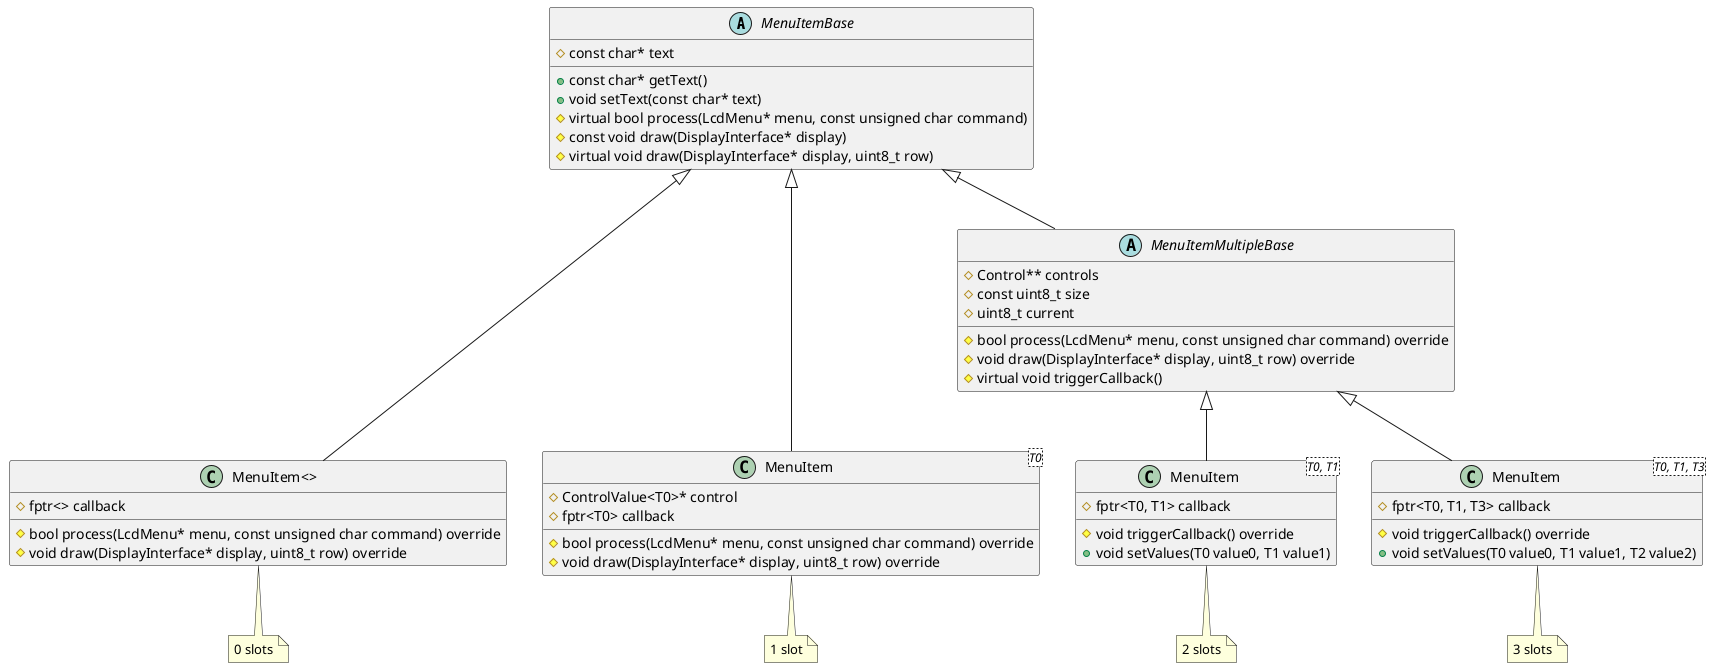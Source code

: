 @startuml
' https://www.plantuml.com/plantuml/uml/

hide empty members

abstract class MenuItemBase {
    #const char* text
    +const char* getText()
    +void setText(const char* text)
    #virtual bool process(LcdMenu* menu, const unsigned char command)
    #const void draw(DisplayInterface* display)
    #virtual void draw(DisplayInterface* display, uint8_t row)
}

abstract class MenuItemMultipleBase {
    #Control** controls
    #const uint8_t size
    #uint8_t current
    #bool process(LcdMenu* menu, const unsigned char command) override
    #void draw(DisplayInterface* display, uint8_t row) override
    #virtual void triggerCallback()
}

class "MenuItem<>" as MenuItem0 {
    #fptr<> callback
    #bool process(LcdMenu* menu, const unsigned char command) override
    #void draw(DisplayInterface* display, uint8_t row) override
}

class "MenuItem<T0>" as MenuItem1 {
    #ControlValue<T0>* control
    #fptr<T0> callback
    #bool process(LcdMenu* menu, const unsigned char command) override
    #void draw(DisplayInterface* display, uint8_t row) override
}

class "MenuItem<T0, T1>" as MenuItem2 {
    #fptr<T0, T1> callback
    #void triggerCallback() override
    +void setValues(T0 value0, T1 value1)
}

class "MenuItem<T0, T1, T3>" as MenuItem3 {
    #fptr<T0, T1, T3> callback
    #void triggerCallback() override
    +void setValues(T0 value0, T1 value1, T2 value2)
}

MenuItemMultipleBase -u-|> MenuItemBase
MenuItem0 -u--|> MenuItemBase
MenuItem1 -u--|> MenuItemBase
MenuItem2 -u-|> MenuItemMultipleBase
MenuItem3 -u-|> MenuItemMultipleBase

MenuItem0 -[hidden]r-> MenuItem1
MenuItem1 -[hidden]r-> MenuItem2
MenuItem2 -[hidden]r-> MenuItem3

note bottom of MenuItem0: 0 slots
note bottom of MenuItem1: 1 slot
note bottom of MenuItem2: 2 slots
note bottom of MenuItem3: 3 slots

@enduml
